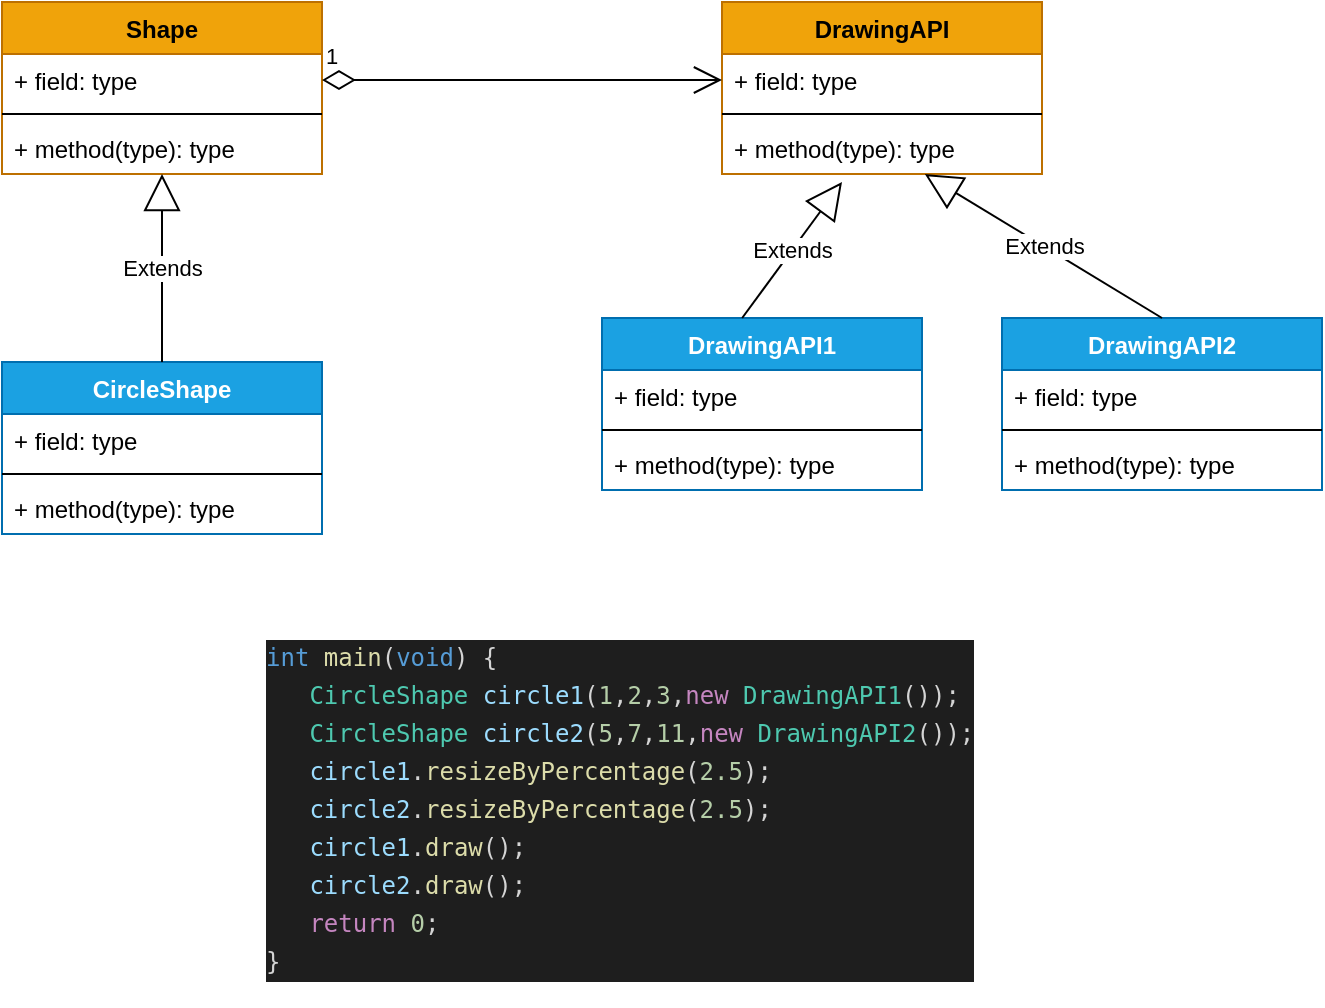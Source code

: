 <mxfile>
    <diagram id="NFhEPkvuwgpICmpm6xZM" name="Page-1">
        <mxGraphModel dx="884" dy="478" grid="1" gridSize="10" guides="1" tooltips="1" connect="1" arrows="1" fold="1" page="1" pageScale="1" pageWidth="827" pageHeight="1169" math="0" shadow="0">
            <root>
                <mxCell id="0"/>
                <mxCell id="1" parent="0"/>
                <mxCell id="2" value="DrawingAPI" style="swimlane;fontStyle=1;align=center;verticalAlign=top;childLayout=stackLayout;horizontal=1;startSize=26;horizontalStack=0;resizeParent=1;resizeParentMax=0;resizeLast=0;collapsible=1;marginBottom=0;fillColor=#f0a30a;fontColor=#000000;strokeColor=#BD7000;" parent="1" vertex="1">
                    <mxGeometry x="370" y="30" width="160" height="86" as="geometry"/>
                </mxCell>
                <mxCell id="3" value="+ field: type" style="text;strokeColor=none;fillColor=none;align=left;verticalAlign=top;spacingLeft=4;spacingRight=4;overflow=hidden;rotatable=0;points=[[0,0.5],[1,0.5]];portConstraint=eastwest;" parent="2" vertex="1">
                    <mxGeometry y="26" width="160" height="26" as="geometry"/>
                </mxCell>
                <mxCell id="4" value="" style="line;strokeWidth=1;fillColor=none;align=left;verticalAlign=middle;spacingTop=-1;spacingLeft=3;spacingRight=3;rotatable=0;labelPosition=right;points=[];portConstraint=eastwest;" parent="2" vertex="1">
                    <mxGeometry y="52" width="160" height="8" as="geometry"/>
                </mxCell>
                <mxCell id="5" value="+ method(type): type" style="text;strokeColor=none;fillColor=none;align=left;verticalAlign=top;spacingLeft=4;spacingRight=4;overflow=hidden;rotatable=0;points=[[0,0.5],[1,0.5]];portConstraint=eastwest;" parent="2" vertex="1">
                    <mxGeometry y="60" width="160" height="26" as="geometry"/>
                </mxCell>
                <mxCell id="6" value="DrawingAPI1" style="swimlane;fontStyle=1;align=center;verticalAlign=top;childLayout=stackLayout;horizontal=1;startSize=26;horizontalStack=0;resizeParent=1;resizeParentMax=0;resizeLast=0;collapsible=1;marginBottom=0;fillColor=#1ba1e2;fontColor=#ffffff;strokeColor=#006EAF;" parent="1" vertex="1">
                    <mxGeometry x="310" y="188" width="160" height="86" as="geometry"/>
                </mxCell>
                <mxCell id="7" value="+ field: type" style="text;strokeColor=none;fillColor=none;align=left;verticalAlign=top;spacingLeft=4;spacingRight=4;overflow=hidden;rotatable=0;points=[[0,0.5],[1,0.5]];portConstraint=eastwest;" parent="6" vertex="1">
                    <mxGeometry y="26" width="160" height="26" as="geometry"/>
                </mxCell>
                <mxCell id="8" value="" style="line;strokeWidth=1;fillColor=none;align=left;verticalAlign=middle;spacingTop=-1;spacingLeft=3;spacingRight=3;rotatable=0;labelPosition=right;points=[];portConstraint=eastwest;" parent="6" vertex="1">
                    <mxGeometry y="52" width="160" height="8" as="geometry"/>
                </mxCell>
                <mxCell id="9" value="+ method(type): type" style="text;strokeColor=none;fillColor=none;align=left;verticalAlign=top;spacingLeft=4;spacingRight=4;overflow=hidden;rotatable=0;points=[[0,0.5],[1,0.5]];portConstraint=eastwest;" parent="6" vertex="1">
                    <mxGeometry y="60" width="160" height="26" as="geometry"/>
                </mxCell>
                <mxCell id="10" value="DrawingAPI2" style="swimlane;fontStyle=1;align=center;verticalAlign=top;childLayout=stackLayout;horizontal=1;startSize=26;horizontalStack=0;resizeParent=1;resizeParentMax=0;resizeLast=0;collapsible=1;marginBottom=0;fillColor=#1ba1e2;fontColor=#ffffff;strokeColor=#006EAF;" parent="1" vertex="1">
                    <mxGeometry x="510" y="188" width="160" height="86" as="geometry"/>
                </mxCell>
                <mxCell id="11" value="+ field: type" style="text;strokeColor=none;fillColor=none;align=left;verticalAlign=top;spacingLeft=4;spacingRight=4;overflow=hidden;rotatable=0;points=[[0,0.5],[1,0.5]];portConstraint=eastwest;" parent="10" vertex="1">
                    <mxGeometry y="26" width="160" height="26" as="geometry"/>
                </mxCell>
                <mxCell id="12" value="" style="line;strokeWidth=1;fillColor=none;align=left;verticalAlign=middle;spacingTop=-1;spacingLeft=3;spacingRight=3;rotatable=0;labelPosition=right;points=[];portConstraint=eastwest;" parent="10" vertex="1">
                    <mxGeometry y="52" width="160" height="8" as="geometry"/>
                </mxCell>
                <mxCell id="13" value="+ method(type): type" style="text;strokeColor=none;fillColor=none;align=left;verticalAlign=top;spacingLeft=4;spacingRight=4;overflow=hidden;rotatable=0;points=[[0,0.5],[1,0.5]];portConstraint=eastwest;" parent="10" vertex="1">
                    <mxGeometry y="60" width="160" height="26" as="geometry"/>
                </mxCell>
                <mxCell id="14" value="Extends" style="endArrow=block;endSize=16;endFill=0;html=1;entryX=0.375;entryY=1.154;entryDx=0;entryDy=0;entryPerimeter=0;exitX=0.438;exitY=0;exitDx=0;exitDy=0;exitPerimeter=0;" parent="1" source="6" target="5" edge="1">
                    <mxGeometry width="160" relative="1" as="geometry">
                        <mxPoint x="100" y="170" as="sourcePoint"/>
                        <mxPoint x="260" y="170" as="targetPoint"/>
                    </mxGeometry>
                </mxCell>
                <mxCell id="15" value="Extends" style="endArrow=block;endSize=16;endFill=0;html=1;exitX=0.5;exitY=0;exitDx=0;exitDy=0;" parent="1" source="10" target="5" edge="1">
                    <mxGeometry width="160" relative="1" as="geometry">
                        <mxPoint x="270" y="170" as="sourcePoint"/>
                        <mxPoint x="430" y="170" as="targetPoint"/>
                    </mxGeometry>
                </mxCell>
                <mxCell id="16" value="Shape" style="swimlane;fontStyle=1;align=center;verticalAlign=top;childLayout=stackLayout;horizontal=1;startSize=26;horizontalStack=0;resizeParent=1;resizeParentMax=0;resizeLast=0;collapsible=1;marginBottom=0;fillColor=#f0a30a;fontColor=#000000;strokeColor=#BD7000;" parent="1" vertex="1">
                    <mxGeometry x="10" y="30" width="160" height="86" as="geometry"/>
                </mxCell>
                <mxCell id="17" value="+ field: type" style="text;strokeColor=none;fillColor=none;align=left;verticalAlign=top;spacingLeft=4;spacingRight=4;overflow=hidden;rotatable=0;points=[[0,0.5],[1,0.5]];portConstraint=eastwest;" parent="16" vertex="1">
                    <mxGeometry y="26" width="160" height="26" as="geometry"/>
                </mxCell>
                <mxCell id="18" value="" style="line;strokeWidth=1;fillColor=none;align=left;verticalAlign=middle;spacingTop=-1;spacingLeft=3;spacingRight=3;rotatable=0;labelPosition=right;points=[];portConstraint=eastwest;" parent="16" vertex="1">
                    <mxGeometry y="52" width="160" height="8" as="geometry"/>
                </mxCell>
                <mxCell id="19" value="+ method(type): type" style="text;strokeColor=none;fillColor=none;align=left;verticalAlign=top;spacingLeft=4;spacingRight=4;overflow=hidden;rotatable=0;points=[[0,0.5],[1,0.5]];portConstraint=eastwest;" parent="16" vertex="1">
                    <mxGeometry y="60" width="160" height="26" as="geometry"/>
                </mxCell>
                <mxCell id="20" value="CircleShape" style="swimlane;fontStyle=1;align=center;verticalAlign=top;childLayout=stackLayout;horizontal=1;startSize=26;horizontalStack=0;resizeParent=1;resizeParentMax=0;resizeLast=0;collapsible=1;marginBottom=0;fillColor=#1ba1e2;fontColor=#ffffff;strokeColor=#006EAF;" parent="1" vertex="1">
                    <mxGeometry x="10" y="210" width="160" height="86" as="geometry"/>
                </mxCell>
                <mxCell id="21" value="+ field: type" style="text;strokeColor=none;fillColor=none;align=left;verticalAlign=top;spacingLeft=4;spacingRight=4;overflow=hidden;rotatable=0;points=[[0,0.5],[1,0.5]];portConstraint=eastwest;" parent="20" vertex="1">
                    <mxGeometry y="26" width="160" height="26" as="geometry"/>
                </mxCell>
                <mxCell id="22" value="" style="line;strokeWidth=1;fillColor=none;align=left;verticalAlign=middle;spacingTop=-1;spacingLeft=3;spacingRight=3;rotatable=0;labelPosition=right;points=[];portConstraint=eastwest;" parent="20" vertex="1">
                    <mxGeometry y="52" width="160" height="8" as="geometry"/>
                </mxCell>
                <mxCell id="23" value="+ method(type): type" style="text;strokeColor=none;fillColor=none;align=left;verticalAlign=top;spacingLeft=4;spacingRight=4;overflow=hidden;rotatable=0;points=[[0,0.5],[1,0.5]];portConstraint=eastwest;" parent="20" vertex="1">
                    <mxGeometry y="60" width="160" height="26" as="geometry"/>
                </mxCell>
                <mxCell id="24" value="Extends" style="endArrow=block;endSize=16;endFill=0;html=1;exitX=0.5;exitY=0;exitDx=0;exitDy=0;" parent="1" source="20" target="19" edge="1">
                    <mxGeometry width="160" relative="1" as="geometry">
                        <mxPoint x="540" y="170" as="sourcePoint"/>
                        <mxPoint x="700" y="170" as="targetPoint"/>
                    </mxGeometry>
                </mxCell>
                <mxCell id="25" value="1" style="endArrow=open;html=1;endSize=12;startArrow=diamondThin;startSize=14;startFill=0;edgeStyle=orthogonalEdgeStyle;align=left;verticalAlign=bottom;entryX=0;entryY=0.5;entryDx=0;entryDy=0;" parent="1" source="17" target="3" edge="1">
                    <mxGeometry x="-1" y="3" relative="1" as="geometry">
                        <mxPoint x="280" y="90" as="sourcePoint"/>
                        <mxPoint x="280" y="50" as="targetPoint"/>
                    </mxGeometry>
                </mxCell>
                <mxCell id="26" value="&lt;div style=&quot;color: rgb(212 , 212 , 212) ; background-color: rgb(30 , 30 , 30) ; font-weight: normal ; line-height: 19px&quot;&gt;&lt;pre&gt;&lt;span style=&quot;color: rgb(86 , 156 , 214)&quot;&gt;int&lt;/span&gt;&lt;span style=&quot;color: rgb(212 , 212 , 212)&quot;&gt; &lt;/span&gt;&lt;span style=&quot;color: rgb(220 , 220 , 170)&quot;&gt;main&lt;/span&gt;&lt;span style=&quot;color: rgb(212 , 212 , 212)&quot;&gt;(&lt;/span&gt;&lt;span style=&quot;color: rgb(86 , 156 , 214)&quot;&gt;void&lt;/span&gt;&lt;span style=&quot;color: rgb(212 , 212 , 212)&quot;&gt;) {&lt;br&gt;&lt;/span&gt;&lt;span style=&quot;color: rgb(212 , 212 , 212)&quot;&gt;&amp;nbsp; &amp;nbsp;&lt;/span&gt;&lt;span style=&quot;color: rgb(78 , 201 , 176)&quot;&gt;CircleShape&lt;/span&gt;&lt;span style=&quot;color: rgb(212 , 212 , 212)&quot;&gt; &lt;/span&gt;&lt;span style=&quot;color: rgb(156 , 220 , 254)&quot;&gt;circle1&lt;/span&gt;&lt;span style=&quot;color: rgb(212 , 212 , 212)&quot;&gt;(&lt;/span&gt;&lt;span style=&quot;color: rgb(181 , 206 , 168)&quot;&gt;1&lt;/span&gt;&lt;span style=&quot;color: rgb(212 , 212 , 212)&quot;&gt;,&lt;/span&gt;&lt;span style=&quot;color: rgb(181 , 206 , 168)&quot;&gt;2&lt;/span&gt;&lt;span style=&quot;color: rgb(212 , 212 , 212)&quot;&gt;,&lt;/span&gt;&lt;span style=&quot;color: rgb(181 , 206 , 168)&quot;&gt;3&lt;/span&gt;&lt;span style=&quot;color: rgb(212 , 212 , 212)&quot;&gt;,&lt;/span&gt;&lt;span style=&quot;color: rgb(197 , 134 , 192)&quot;&gt;new&lt;/span&gt;&lt;span style=&quot;color: rgb(212 , 212 , 212)&quot;&gt; &lt;/span&gt;&lt;span style=&quot;color: rgb(78 , 201 , 176)&quot;&gt;DrawingAPI1&lt;/span&gt;&lt;span style=&quot;color: rgb(212 , 212 , 212)&quot;&gt;());&lt;br&gt;&lt;/span&gt;&lt;span style=&quot;color: rgb(212 , 212 , 212)&quot;&gt;&amp;nbsp; &amp;nbsp;&lt;/span&gt;&lt;span style=&quot;color: rgb(78 , 201 , 176)&quot;&gt;CircleShape&lt;/span&gt;&lt;span style=&quot;color: rgb(212 , 212 , 212)&quot;&gt; &lt;/span&gt;&lt;span style=&quot;color: rgb(156 , 220 , 254)&quot;&gt;circle2&lt;/span&gt;&lt;span style=&quot;color: rgb(212 , 212 , 212)&quot;&gt;(&lt;/span&gt;&lt;span style=&quot;color: rgb(181 , 206 , 168)&quot;&gt;5&lt;/span&gt;&lt;span style=&quot;color: rgb(212 , 212 , 212)&quot;&gt;,&lt;/span&gt;&lt;span style=&quot;color: rgb(181 , 206 , 168)&quot;&gt;7&lt;/span&gt;&lt;span style=&quot;color: rgb(212 , 212 , 212)&quot;&gt;,&lt;/span&gt;&lt;span style=&quot;color: rgb(181 , 206 , 168)&quot;&gt;11&lt;/span&gt;&lt;span style=&quot;color: rgb(212 , 212 , 212)&quot;&gt;,&lt;/span&gt;&lt;span style=&quot;color: rgb(197 , 134 , 192)&quot;&gt;new&lt;/span&gt;&lt;span style=&quot;color: rgb(212 , 212 , 212)&quot;&gt; &lt;/span&gt;&lt;span style=&quot;color: rgb(78 , 201 , 176)&quot;&gt;DrawingAPI2&lt;/span&gt;&lt;span style=&quot;color: rgb(212 , 212 , 212)&quot;&gt;());&lt;br&gt;&lt;/span&gt;&lt;span style=&quot;color: rgb(212 , 212 , 212)&quot;&gt;&amp;nbsp; &amp;nbsp;&lt;/span&gt;&lt;span style=&quot;color: rgb(156 , 220 , 254)&quot;&gt;circle1&lt;/span&gt;&lt;span style=&quot;color: rgb(212 , 212 , 212)&quot;&gt;.&lt;/span&gt;&lt;span style=&quot;color: rgb(220 , 220 , 170)&quot;&gt;resizeByPercentage&lt;/span&gt;&lt;span style=&quot;color: rgb(212 , 212 , 212)&quot;&gt;(&lt;/span&gt;&lt;span style=&quot;color: rgb(181 , 206 , 168)&quot;&gt;2.5&lt;/span&gt;&lt;span style=&quot;color: rgb(212 , 212 , 212)&quot;&gt;);&lt;br&gt;&lt;/span&gt;&lt;span style=&quot;color: rgb(212 , 212 , 212)&quot;&gt;&amp;nbsp; &amp;nbsp;&lt;/span&gt;&lt;span style=&quot;color: rgb(156 , 220 , 254)&quot;&gt;circle2&lt;/span&gt;&lt;span style=&quot;color: rgb(212 , 212 , 212)&quot;&gt;.&lt;/span&gt;&lt;span style=&quot;color: rgb(220 , 220 , 170)&quot;&gt;resizeByPercentage&lt;/span&gt;&lt;span style=&quot;color: rgb(212 , 212 , 212)&quot;&gt;(&lt;/span&gt;&lt;span style=&quot;color: rgb(181 , 206 , 168)&quot;&gt;2.5&lt;/span&gt;&lt;span style=&quot;color: rgb(212 , 212 , 212)&quot;&gt;);&lt;br&gt;&lt;/span&gt;&lt;span style=&quot;color: rgb(212 , 212 , 212)&quot;&gt;&amp;nbsp; &amp;nbsp;&lt;/span&gt;&lt;span style=&quot;color: rgb(156 , 220 , 254)&quot;&gt;circle1&lt;/span&gt;&lt;span style=&quot;color: rgb(212 , 212 , 212)&quot;&gt;.&lt;/span&gt;&lt;span style=&quot;color: rgb(220 , 220 , 170)&quot;&gt;draw&lt;/span&gt;&lt;span style=&quot;color: rgb(212 , 212 , 212)&quot;&gt;();&lt;br&gt;&lt;/span&gt;&lt;span style=&quot;color: rgb(212 , 212 , 212)&quot;&gt;&amp;nbsp; &amp;nbsp;&lt;/span&gt;&lt;span style=&quot;color: rgb(156 , 220 , 254)&quot;&gt;circle2&lt;/span&gt;&lt;span style=&quot;color: rgb(212 , 212 , 212)&quot;&gt;.&lt;/span&gt;&lt;span style=&quot;color: rgb(220 , 220 , 170)&quot;&gt;draw&lt;/span&gt;&lt;span style=&quot;color: rgb(212 , 212 , 212)&quot;&gt;();&lt;br&gt;&lt;/span&gt;&lt;span style=&quot;color: rgb(212 , 212 , 212)&quot;&gt;&amp;nbsp; &amp;nbsp;&lt;/span&gt;&lt;span style=&quot;color: rgb(197 , 134 , 192)&quot;&gt;return&lt;/span&gt;&lt;span style=&quot;color: rgb(212 , 212 , 212)&quot;&gt; &lt;/span&gt;&lt;span style=&quot;color: rgb(181 , 206 , 168)&quot;&gt;0&lt;/span&gt;&lt;span style=&quot;color: rgb(212 , 212 , 212)&quot;&gt;;&lt;br&gt;&lt;/span&gt;&lt;span style=&quot;color: rgb(212 , 212 , 212)&quot;&gt;}&lt;/span&gt;&lt;/pre&gt;&lt;/div&gt;" style="text;whiteSpace=wrap;html=1;" parent="1" vertex="1">
                    <mxGeometry x="140" y="330" width="400" height="190" as="geometry"/>
                </mxCell>
            </root>
        </mxGraphModel>
    </diagram>
</mxfile>